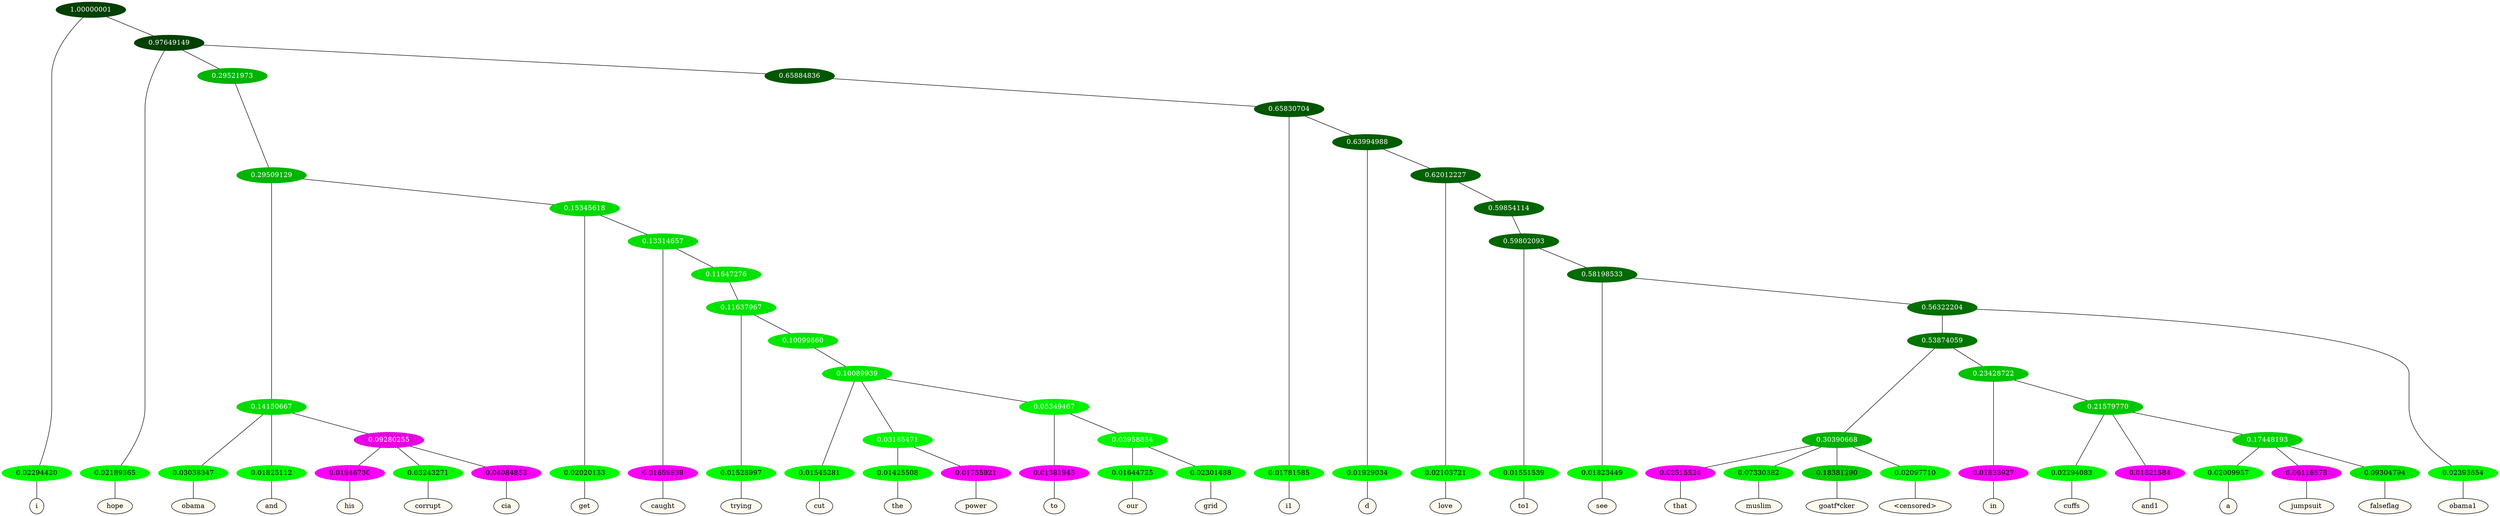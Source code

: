 graph {
	node [format=png height=0.15 nodesep=0.001 ordering=out overlap=prism overlap_scaling=0.01 ranksep=0.001 ratio=0.2 style=filled width=0.15]
	{
		rank=same
		a_w_1 [label=i color=black fillcolor=floralwhite style="filled,solid"]
		a_w_3 [label=hope color=black fillcolor=floralwhite style="filled,solid"]
		a_w_12 [label=obama color=black fillcolor=floralwhite style="filled,solid"]
		a_w_13 [label=and color=black fillcolor=floralwhite style="filled,solid"]
		a_w_19 [label=his color=black fillcolor=floralwhite style="filled,solid"]
		a_w_20 [label=corrupt color=black fillcolor=floralwhite style="filled,solid"]
		a_w_21 [label=cia color=black fillcolor=floralwhite style="filled,solid"]
		a_w_15 [label=get color=black fillcolor=floralwhite style="filled,solid"]
		a_w_22 [label=caught color=black fillcolor=floralwhite style="filled,solid"]
		a_w_28 [label=trying color=black fillcolor=floralwhite style="filled,solid"]
		a_w_35 [label=cut color=black fillcolor=floralwhite style="filled,solid"]
		a_w_40 [label=the color=black fillcolor=floralwhite style="filled,solid"]
		a_w_41 [label=power color=black fillcolor=floralwhite style="filled,solid"]
		a_w_42 [label=to color=black fillcolor=floralwhite style="filled,solid"]
		a_w_46 [label=our color=black fillcolor=floralwhite style="filled,solid"]
		a_w_47 [label=grid color=black fillcolor=floralwhite style="filled,solid"]
		a_w_10 [label=i1 color=black fillcolor=floralwhite style="filled,solid"]
		a_w_17 [label=d color=black fillcolor=floralwhite style="filled,solid"]
		a_w_24 [label=love color=black fillcolor=floralwhite style="filled,solid"]
		a_w_30 [label=to1 color=black fillcolor=floralwhite style="filled,solid"]
		a_w_33 [label=see color=black fillcolor=floralwhite style="filled,solid"]
		a_w_48 [label=that color=black fillcolor=floralwhite style="filled,solid"]
		a_w_49 [label=muslim color=black fillcolor=floralwhite style="filled,solid"]
		a_w_50 [label="goatf*cker" color=black fillcolor=floralwhite style="filled,solid"]
		a_w_51 [label="\<censored\>" color=black fillcolor=floralwhite style="filled,solid"]
		a_w_52 [label=in color=black fillcolor=floralwhite style="filled,solid"]
		a_w_54 [label=cuffs color=black fillcolor=floralwhite style="filled,solid"]
		a_w_55 [label=and1 color=black fillcolor=floralwhite style="filled,solid"]
		a_w_57 [label=a color=black fillcolor=floralwhite style="filled,solid"]
		a_w_58 [label=jumpsuit color=black fillcolor=floralwhite style="filled,solid"]
		a_w_59 [label=falseflag color=black fillcolor=floralwhite style="filled,solid"]
		a_w_39 [label=obama1 color=black fillcolor=floralwhite style="filled,solid"]
	}
	a_n_1 -- a_w_1
	a_n_3 -- a_w_3
	a_n_12 -- a_w_12
	a_n_13 -- a_w_13
	a_n_19 -- a_w_19
	a_n_20 -- a_w_20
	a_n_21 -- a_w_21
	a_n_15 -- a_w_15
	a_n_22 -- a_w_22
	a_n_28 -- a_w_28
	a_n_35 -- a_w_35
	a_n_40 -- a_w_40
	a_n_41 -- a_w_41
	a_n_42 -- a_w_42
	a_n_46 -- a_w_46
	a_n_47 -- a_w_47
	a_n_10 -- a_w_10
	a_n_17 -- a_w_17
	a_n_24 -- a_w_24
	a_n_30 -- a_w_30
	a_n_33 -- a_w_33
	a_n_48 -- a_w_48
	a_n_49 -- a_w_49
	a_n_50 -- a_w_50
	a_n_51 -- a_w_51
	a_n_52 -- a_w_52
	a_n_54 -- a_w_54
	a_n_55 -- a_w_55
	a_n_57 -- a_w_57
	a_n_58 -- a_w_58
	a_n_59 -- a_w_59
	a_n_39 -- a_w_39
	{
		rank=same
		a_n_1 [label=0.02294420 color="0.334 1.000 0.977" fontcolor=black]
		a_n_3 [label=0.02189365 color="0.334 1.000 0.978" fontcolor=black]
		a_n_12 [label=0.03038347 color="0.334 1.000 0.970" fontcolor=black]
		a_n_13 [label=0.01825112 color="0.334 1.000 0.982" fontcolor=black]
		a_n_19 [label=0.01946730 color="0.835 1.000 0.981" fontcolor=black]
		a_n_20 [label=0.03243271 color="0.334 1.000 0.968" fontcolor=black]
		a_n_21 [label=0.04084853 color="0.835 1.000 0.959" fontcolor=black]
		a_n_15 [label=0.02020133 color="0.334 1.000 0.980" fontcolor=black]
		a_n_22 [label=0.01659839 color="0.835 1.000 0.983" fontcolor=black]
		a_n_28 [label=0.01528997 color="0.334 1.000 0.985" fontcolor=black]
		a_n_35 [label=0.01545281 color="0.334 1.000 0.985" fontcolor=black]
		a_n_40 [label=0.01425508 color="0.334 1.000 0.986" fontcolor=black]
		a_n_41 [label=0.01755921 color="0.835 1.000 0.982" fontcolor=black]
		a_n_42 [label=0.01381945 color="0.835 1.000 0.986" fontcolor=black]
		a_n_46 [label=0.01644725 color="0.334 1.000 0.984" fontcolor=black]
		a_n_47 [label=0.02301488 color="0.334 1.000 0.977" fontcolor=black]
		a_n_10 [label=0.01781585 color="0.334 1.000 0.982" fontcolor=black]
		a_n_17 [label=0.01929034 color="0.334 1.000 0.981" fontcolor=black]
		a_n_24 [label=0.02103721 color="0.334 1.000 0.979" fontcolor=black]
		a_n_30 [label=0.01551539 color="0.334 1.000 0.984" fontcolor=black]
		a_n_33 [label=0.01823449 color="0.334 1.000 0.982" fontcolor=black]
		a_n_48 [label=0.02515524 color="0.835 1.000 0.975" fontcolor=black]
		a_n_49 [label=0.07330382 color="0.334 1.000 0.927" fontcolor=black]
		a_n_50 [label=0.18381290 color="0.334 1.000 0.816" fontcolor=black]
		a_n_51 [label=0.02097710 color="0.334 1.000 0.979" fontcolor=black]
		a_n_52 [label=0.01833927 color="0.835 1.000 0.982" fontcolor=black]
		a_n_54 [label=0.02294083 color="0.334 1.000 0.977" fontcolor=black]
		a_n_55 [label=0.01821584 color="0.835 1.000 0.982" fontcolor=black]
		a_n_57 [label=0.02009957 color="0.334 1.000 0.980" fontcolor=black]
		a_n_58 [label=0.06116578 color="0.835 1.000 0.939" fontcolor=black]
		a_n_59 [label=0.09304794 color="0.334 1.000 0.907" fontcolor=black]
		a_n_39 [label=0.02393654 color="0.334 1.000 0.976" fontcolor=black]
	}
	a_n_0 [label=1.00000001 color="0.334 1.000 0.250" fontcolor=grey99]
	a_n_0 -- a_n_1
	a_n_2 [label=0.97649149 color="0.334 1.000 0.250" fontcolor=grey99]
	a_n_0 -- a_n_2
	a_n_2 -- a_n_3
	a_n_4 [label=0.29521973 color="0.334 1.000 0.705" fontcolor=grey99]
	a_n_2 -- a_n_4
	a_n_5 [label=0.65884836 color="0.334 1.000 0.341" fontcolor=grey99]
	a_n_2 -- a_n_5
	a_n_6 [label=0.29509129 color="0.334 1.000 0.705" fontcolor=grey99]
	a_n_4 -- a_n_6
	a_n_7 [label=0.65830704 color="0.334 1.000 0.342" fontcolor=grey99]
	a_n_5 -- a_n_7
	a_n_8 [label=0.14150667 color="0.334 1.000 0.858" fontcolor=grey99]
	a_n_6 -- a_n_8
	a_n_9 [label=0.15345618 color="0.334 1.000 0.847" fontcolor=grey99]
	a_n_6 -- a_n_9
	a_n_7 -- a_n_10
	a_n_11 [label=0.63994988 color="0.334 1.000 0.360" fontcolor=grey99]
	a_n_7 -- a_n_11
	a_n_8 -- a_n_12
	a_n_8 -- a_n_13
	a_n_14 [label=0.09280255 color="0.835 1.000 0.907" fontcolor=grey99]
	a_n_8 -- a_n_14
	a_n_9 -- a_n_15
	a_n_16 [label=0.13314657 color="0.334 1.000 0.867" fontcolor=grey99]
	a_n_9 -- a_n_16
	a_n_11 -- a_n_17
	a_n_18 [label=0.62012227 color="0.334 1.000 0.380" fontcolor=grey99]
	a_n_11 -- a_n_18
	a_n_14 -- a_n_19
	a_n_14 -- a_n_20
	a_n_14 -- a_n_21
	a_n_16 -- a_n_22
	a_n_23 [label=0.11647276 color="0.334 1.000 0.884" fontcolor=grey99]
	a_n_16 -- a_n_23
	a_n_18 -- a_n_24
	a_n_25 [label=0.59854114 color="0.334 1.000 0.401" fontcolor=grey99]
	a_n_18 -- a_n_25
	a_n_26 [label=0.11637967 color="0.334 1.000 0.884" fontcolor=grey99]
	a_n_23 -- a_n_26
	a_n_27 [label=0.59802093 color="0.334 1.000 0.402" fontcolor=grey99]
	a_n_25 -- a_n_27
	a_n_26 -- a_n_28
	a_n_29 [label=0.10099660 color="0.334 1.000 0.899" fontcolor=grey99]
	a_n_26 -- a_n_29
	a_n_27 -- a_n_30
	a_n_31 [label=0.58198533 color="0.334 1.000 0.418" fontcolor=grey99]
	a_n_27 -- a_n_31
	a_n_32 [label=0.10089939 color="0.334 1.000 0.899" fontcolor=grey99]
	a_n_29 -- a_n_32
	a_n_31 -- a_n_33
	a_n_34 [label=0.56322204 color="0.334 1.000 0.437" fontcolor=grey99]
	a_n_31 -- a_n_34
	a_n_32 -- a_n_35
	a_n_36 [label=0.03185471 color="0.334 1.000 0.968" fontcolor=grey99]
	a_n_32 -- a_n_36
	a_n_37 [label=0.05349467 color="0.334 1.000 0.947" fontcolor=grey99]
	a_n_32 -- a_n_37
	a_n_38 [label=0.53874059 color="0.334 1.000 0.461" fontcolor=grey99]
	a_n_34 -- a_n_38
	a_n_34 -- a_n_39
	a_n_36 -- a_n_40
	a_n_36 -- a_n_41
	a_n_37 -- a_n_42
	a_n_43 [label=0.03958854 color="0.334 1.000 0.960" fontcolor=grey99]
	a_n_37 -- a_n_43
	a_n_44 [label=0.30390668 color="0.334 1.000 0.696" fontcolor=grey99]
	a_n_38 -- a_n_44
	a_n_45 [label=0.23428722 color="0.334 1.000 0.766" fontcolor=grey99]
	a_n_38 -- a_n_45
	a_n_43 -- a_n_46
	a_n_43 -- a_n_47
	a_n_44 -- a_n_48
	a_n_44 -- a_n_49
	a_n_44 -- a_n_50
	a_n_44 -- a_n_51
	a_n_45 -- a_n_52
	a_n_53 [label=0.21579770 color="0.334 1.000 0.784" fontcolor=grey99]
	a_n_45 -- a_n_53
	a_n_53 -- a_n_54
	a_n_53 -- a_n_55
	a_n_56 [label=0.17448193 color="0.334 1.000 0.826" fontcolor=grey99]
	a_n_53 -- a_n_56
	a_n_56 -- a_n_57
	a_n_56 -- a_n_58
	a_n_56 -- a_n_59
}
